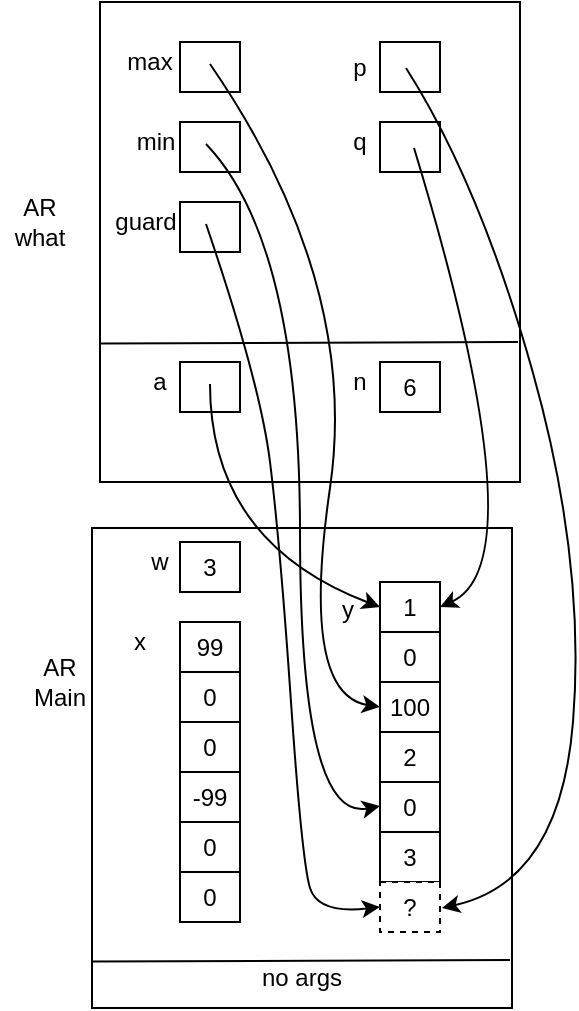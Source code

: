 <mxfile version="13.7.6" type="device"><diagram id="VTT4atedf4D8oeINgl_f" name="Page-1"><mxGraphModel dx="981" dy="528" grid="0" gridSize="10" guides="1" tooltips="1" connect="1" arrows="1" fold="1" page="1" pageScale="1" pageWidth="850" pageHeight="1100" math="0" shadow="0"><root><mxCell id="0"/><mxCell id="1" parent="0"/><mxCell id="mWVi-ZlgENhIOHUODR7C-19" value="" style="group" parent="1" vertex="1" connectable="0"><mxGeometry x="186" y="323" width="210" height="240" as="geometry"/></mxCell><mxCell id="lmtqtgSJFiCG0Nqb7Ok4-1" value="" style="rounded=0;whiteSpace=wrap;html=1;" parent="mWVi-ZlgENhIOHUODR7C-19" vertex="1"><mxGeometry width="210" height="240" as="geometry"/></mxCell><mxCell id="lmtqtgSJFiCG0Nqb7Ok4-4" value="no args" style="text;html=1;strokeColor=none;fillColor=none;align=center;verticalAlign=middle;whiteSpace=wrap;rounded=0;" parent="mWVi-ZlgENhIOHUODR7C-19" vertex="1"><mxGeometry x="80" y="216.774" width="50" height="15.484" as="geometry"/></mxCell><mxCell id="mWVi-ZlgENhIOHUODR7C-9" value="" style="endArrow=none;html=1;" parent="mWVi-ZlgENhIOHUODR7C-19" edge="1"><mxGeometry width="50" height="50" relative="1" as="geometry"><mxPoint y="216.774" as="sourcePoint"/><mxPoint x="209" y="216" as="targetPoint"/></mxGeometry></mxCell><mxCell id="mWVi-ZlgENhIOHUODR7C-11" value="x" style="text;html=1;strokeColor=none;fillColor=none;align=center;verticalAlign=middle;whiteSpace=wrap;rounded=0;" parent="mWVi-ZlgENhIOHUODR7C-19" vertex="1"><mxGeometry x="4" y="47" width="40" height="20" as="geometry"/></mxCell><mxCell id="mWVi-ZlgENhIOHUODR7C-17" value="3" style="rounded=0;whiteSpace=wrap;html=1;" parent="mWVi-ZlgENhIOHUODR7C-19" vertex="1"><mxGeometry x="144" y="152" width="30" height="25" as="geometry"/></mxCell><mxCell id="mWVi-ZlgENhIOHUODR7C-18" value="0" style="rounded=0;whiteSpace=wrap;html=1;" parent="mWVi-ZlgENhIOHUODR7C-19" vertex="1"><mxGeometry x="144" y="127" width="30" height="25" as="geometry"/></mxCell><mxCell id="mWVi-ZlgENhIOHUODR7C-16" value="2" style="rounded=0;whiteSpace=wrap;html=1;" parent="mWVi-ZlgENhIOHUODR7C-19" vertex="1"><mxGeometry x="144" y="102" width="30" height="25" as="geometry"/></mxCell><mxCell id="mWVi-ZlgENhIOHUODR7C-15" value="100" style="rounded=0;whiteSpace=wrap;html=1;" parent="mWVi-ZlgENhIOHUODR7C-19" vertex="1"><mxGeometry x="144" y="77" width="30" height="25" as="geometry"/></mxCell><mxCell id="mWVi-ZlgENhIOHUODR7C-14" value="0" style="rounded=0;whiteSpace=wrap;html=1;" parent="mWVi-ZlgENhIOHUODR7C-19" vertex="1"><mxGeometry x="144" y="52" width="30" height="25" as="geometry"/></mxCell><mxCell id="mWVi-ZlgENhIOHUODR7C-13" value="1" style="rounded=0;whiteSpace=wrap;html=1;" parent="mWVi-ZlgENhIOHUODR7C-19" vertex="1"><mxGeometry x="144" y="27" width="30" height="25" as="geometry"/></mxCell><mxCell id="UQu-Orvix0VY2GB1Pl-1-1" value="?" style="rounded=0;whiteSpace=wrap;html=1;dashed=1;" parent="mWVi-ZlgENhIOHUODR7C-19" vertex="1"><mxGeometry x="144" y="177" width="30" height="25" as="geometry"/></mxCell><mxCell id="lmtqtgSJFiCG0Nqb7Ok4-2" value="AR Main" style="text;html=1;strokeColor=none;fillColor=none;align=center;verticalAlign=middle;whiteSpace=wrap;rounded=0;" parent="1" vertex="1"><mxGeometry x="150" y="390" width="40" height="20" as="geometry"/></mxCell><mxCell id="lmtqtgSJFiCG0Nqb7Ok4-5" value="w" style="text;html=1;strokeColor=none;fillColor=none;align=center;verticalAlign=middle;whiteSpace=wrap;rounded=0;" parent="1" vertex="1"><mxGeometry x="200" y="330" width="40" height="20" as="geometry"/></mxCell><mxCell id="mWVi-ZlgENhIOHUODR7C-1" value="3" style="rounded=0;whiteSpace=wrap;html=1;" parent="1" vertex="1"><mxGeometry x="230" y="330" width="30" height="25" as="geometry"/></mxCell><mxCell id="mWVi-ZlgENhIOHUODR7C-2" value="99" style="rounded=0;whiteSpace=wrap;html=1;" parent="1" vertex="1"><mxGeometry x="230" y="370" width="30" height="25" as="geometry"/></mxCell><mxCell id="mWVi-ZlgENhIOHUODR7C-3" value="0" style="rounded=0;whiteSpace=wrap;html=1;" parent="1" vertex="1"><mxGeometry x="230" y="395" width="30" height="25" as="geometry"/></mxCell><mxCell id="mWVi-ZlgENhIOHUODR7C-4" value="0" style="rounded=0;whiteSpace=wrap;html=1;" parent="1" vertex="1"><mxGeometry x="230" y="420" width="30" height="25" as="geometry"/></mxCell><mxCell id="mWVi-ZlgENhIOHUODR7C-5" value="-99" style="rounded=0;whiteSpace=wrap;html=1;" parent="1" vertex="1"><mxGeometry x="230" y="445" width="30" height="25" as="geometry"/></mxCell><mxCell id="mWVi-ZlgENhIOHUODR7C-6" value="0" style="rounded=0;whiteSpace=wrap;html=1;" parent="1" vertex="1"><mxGeometry x="230" y="495" width="30" height="25" as="geometry"/></mxCell><mxCell id="mWVi-ZlgENhIOHUODR7C-7" value="0" style="rounded=0;whiteSpace=wrap;html=1;" parent="1" vertex="1"><mxGeometry x="230" y="470" width="30" height="25" as="geometry"/></mxCell><mxCell id="mWVi-ZlgENhIOHUODR7C-12" value="y" style="text;html=1;strokeColor=none;fillColor=none;align=center;verticalAlign=middle;whiteSpace=wrap;rounded=0;" parent="1" vertex="1"><mxGeometry x="294" y="354" width="40" height="20" as="geometry"/></mxCell><mxCell id="mWVi-ZlgENhIOHUODR7C-24" value="AR what" style="text;html=1;strokeColor=none;fillColor=none;align=center;verticalAlign=middle;whiteSpace=wrap;rounded=0;" parent="1" vertex="1"><mxGeometry x="140" y="160" width="40" height="20" as="geometry"/></mxCell><mxCell id="mWVi-ZlgENhIOHUODR7C-21" value="" style="rounded=0;whiteSpace=wrap;html=1;" parent="1" vertex="1"><mxGeometry x="190" y="60" width="210" height="240" as="geometry"/></mxCell><mxCell id="mWVi-ZlgENhIOHUODR7C-23" value="" style="endArrow=none;html=1;" parent="1" edge="1"><mxGeometry width="50" height="50" relative="1" as="geometry"><mxPoint x="190" y="230.774" as="sourcePoint"/><mxPoint x="399" y="230" as="targetPoint"/></mxGeometry></mxCell><mxCell id="mWVi-ZlgENhIOHUODR7C-25" value="a" style="text;html=1;strokeColor=none;fillColor=none;align=center;verticalAlign=middle;whiteSpace=wrap;rounded=0;" parent="1" vertex="1"><mxGeometry x="200" y="240" width="40" height="20" as="geometry"/></mxCell><mxCell id="mWVi-ZlgENhIOHUODR7C-26" value="" style="rounded=0;whiteSpace=wrap;html=1;" parent="1" vertex="1"><mxGeometry x="230" y="240" width="30" height="25" as="geometry"/></mxCell><mxCell id="mWVi-ZlgENhIOHUODR7C-27" value="n" style="text;html=1;strokeColor=none;fillColor=none;align=center;verticalAlign=middle;whiteSpace=wrap;rounded=0;" parent="1" vertex="1"><mxGeometry x="300" y="240" width="40" height="20" as="geometry"/></mxCell><mxCell id="mWVi-ZlgENhIOHUODR7C-28" value="6" style="rounded=0;whiteSpace=wrap;html=1;" parent="1" vertex="1"><mxGeometry x="330" y="240" width="30" height="25" as="geometry"/></mxCell><mxCell id="mWVi-ZlgENhIOHUODR7C-29" value="" style="curved=1;endArrow=classic;html=1;entryX=0;entryY=0.5;entryDx=0;entryDy=0;" parent="1" target="mWVi-ZlgENhIOHUODR7C-13" edge="1"><mxGeometry width="50" height="50" relative="1" as="geometry"><mxPoint x="245" y="251" as="sourcePoint"/><mxPoint x="305" y="361" as="targetPoint"/><Array as="points"><mxPoint x="245" y="330"/></Array></mxGeometry></mxCell><mxCell id="mWVi-ZlgENhIOHUODR7C-31" value="max" style="text;html=1;strokeColor=none;fillColor=none;align=center;verticalAlign=middle;whiteSpace=wrap;rounded=0;" parent="1" vertex="1"><mxGeometry x="195" y="80" width="40" height="20" as="geometry"/></mxCell><mxCell id="mWVi-ZlgENhIOHUODR7C-32" value="" style="rounded=0;whiteSpace=wrap;html=1;" parent="1" vertex="1"><mxGeometry x="230" y="80" width="30" height="25" as="geometry"/></mxCell><mxCell id="mWVi-ZlgENhIOHUODR7C-37" value="min" style="text;html=1;strokeColor=none;fillColor=none;align=center;verticalAlign=middle;whiteSpace=wrap;rounded=0;" parent="1" vertex="1"><mxGeometry x="198" y="120" width="40" height="20" as="geometry"/></mxCell><mxCell id="mWVi-ZlgENhIOHUODR7C-38" value="" style="rounded=0;whiteSpace=wrap;html=1;" parent="1" vertex="1"><mxGeometry x="230" y="120" width="30" height="25" as="geometry"/></mxCell><mxCell id="mWVi-ZlgENhIOHUODR7C-39" value="guard" style="text;html=1;strokeColor=none;fillColor=none;align=center;verticalAlign=middle;whiteSpace=wrap;rounded=0;" parent="1" vertex="1"><mxGeometry x="193" y="160" width="40" height="20" as="geometry"/></mxCell><mxCell id="mWVi-ZlgENhIOHUODR7C-40" value="" style="rounded=0;whiteSpace=wrap;html=1;" parent="1" vertex="1"><mxGeometry x="230" y="160" width="30" height="25" as="geometry"/></mxCell><mxCell id="mWVi-ZlgENhIOHUODR7C-41" value="p" style="text;html=1;strokeColor=none;fillColor=none;align=center;verticalAlign=middle;whiteSpace=wrap;rounded=0;" parent="1" vertex="1"><mxGeometry x="300" y="82.5" width="40" height="20" as="geometry"/></mxCell><mxCell id="mWVi-ZlgENhIOHUODR7C-42" value="" style="rounded=0;whiteSpace=wrap;html=1;" parent="1" vertex="1"><mxGeometry x="330" y="80" width="30" height="25" as="geometry"/></mxCell><mxCell id="mWVi-ZlgENhIOHUODR7C-43" value="q" style="text;html=1;strokeColor=none;fillColor=none;align=center;verticalAlign=middle;whiteSpace=wrap;rounded=0;" parent="1" vertex="1"><mxGeometry x="300" y="120" width="40" height="20" as="geometry"/></mxCell><mxCell id="mWVi-ZlgENhIOHUODR7C-44" value="" style="rounded=0;whiteSpace=wrap;html=1;" parent="1" vertex="1"><mxGeometry x="330" y="120" width="30" height="25" as="geometry"/></mxCell><mxCell id="mWVi-ZlgENhIOHUODR7C-45" value="" style="curved=1;endArrow=classic;html=1;entryX=0;entryY=0.5;entryDx=0;entryDy=0;" parent="1" target="mWVi-ZlgENhIOHUODR7C-15" edge="1"><mxGeometry width="50" height="50" relative="1" as="geometry"><mxPoint x="245" y="91" as="sourcePoint"/><mxPoint x="500" y="400" as="targetPoint"/><Array as="points"><mxPoint x="320" y="200"/><mxPoint x="290" y="406"/></Array></mxGeometry></mxCell><mxCell id="mWVi-ZlgENhIOHUODR7C-46" value="" style="curved=1;endArrow=classic;html=1;entryX=0;entryY=0.48;entryDx=0;entryDy=0;entryPerimeter=0;" parent="1" target="mWVi-ZlgENhIOHUODR7C-18" edge="1"><mxGeometry width="50" height="50" relative="1" as="geometry"><mxPoint x="243" y="131" as="sourcePoint"/><mxPoint x="359.99" y="474.0" as="targetPoint"/><Array as="points"><mxPoint x="290" y="180"/><mxPoint x="290" y="470"/></Array></mxGeometry></mxCell><mxCell id="mWVi-ZlgENhIOHUODR7C-47" value="" style="curved=1;endArrow=classic;html=1;entryX=0;entryY=0.5;entryDx=0;entryDy=0;" parent="1" target="UQu-Orvix0VY2GB1Pl-1-1" edge="1"><mxGeometry width="50" height="50" relative="1" as="geometry"><mxPoint x="243" y="171" as="sourcePoint"/><mxPoint x="150" y="350" as="targetPoint"/><Array as="points"><mxPoint x="270" y="250"/><mxPoint x="280" y="330"/><mxPoint x="291" y="490"/><mxPoint x="299" y="516"/></Array></mxGeometry></mxCell><mxCell id="mWVi-ZlgENhIOHUODR7C-49" value="" style="curved=1;endArrow=classic;html=1;entryX=1;entryY=0.5;entryDx=0;entryDy=0;exitX=0.567;exitY=0.52;exitDx=0;exitDy=0;exitPerimeter=0;" parent="1" source="mWVi-ZlgENhIOHUODR7C-44" target="mWVi-ZlgENhIOHUODR7C-13" edge="1"><mxGeometry width="50" height="50" relative="1" as="geometry"><mxPoint x="440" y="110" as="sourcePoint"/><mxPoint x="552.99" y="456" as="targetPoint"/><Array as="points"><mxPoint x="410" y="340"/></Array></mxGeometry></mxCell><mxCell id="mWVi-ZlgENhIOHUODR7C-50" value="" style="curved=1;endArrow=classic;html=1;exitX=0.567;exitY=0.52;exitDx=0;exitDy=0;exitPerimeter=0;entryX=1.033;entryY=0.52;entryDx=0;entryDy=0;entryPerimeter=0;" parent="1" target="UQu-Orvix0VY2GB1Pl-1-1" edge="1"><mxGeometry width="50" height="50" relative="1" as="geometry"><mxPoint x="343" y="93" as="sourcePoint"/><mxPoint x="360" y="530" as="targetPoint"/><Array as="points"><mxPoint x="380" y="151"/><mxPoint x="433" y="340"/><mxPoint x="420" y="500"/></Array></mxGeometry></mxCell></root></mxGraphModel></diagram></mxfile>